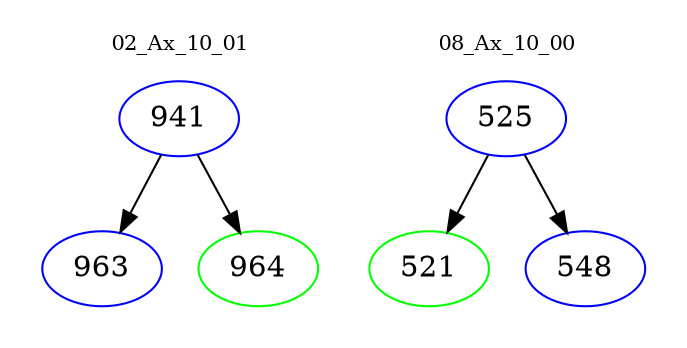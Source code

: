 digraph{
subgraph cluster_0 {
color = white
label = "02_Ax_10_01";
fontsize=10;
T0_941 [label="941", color="blue"]
T0_941 -> T0_963 [color="black"]
T0_963 [label="963", color="blue"]
T0_941 -> T0_964 [color="black"]
T0_964 [label="964", color="green"]
}
subgraph cluster_1 {
color = white
label = "08_Ax_10_00";
fontsize=10;
T1_525 [label="525", color="blue"]
T1_525 -> T1_521 [color="black"]
T1_521 [label="521", color="green"]
T1_525 -> T1_548 [color="black"]
T1_548 [label="548", color="blue"]
}
}
